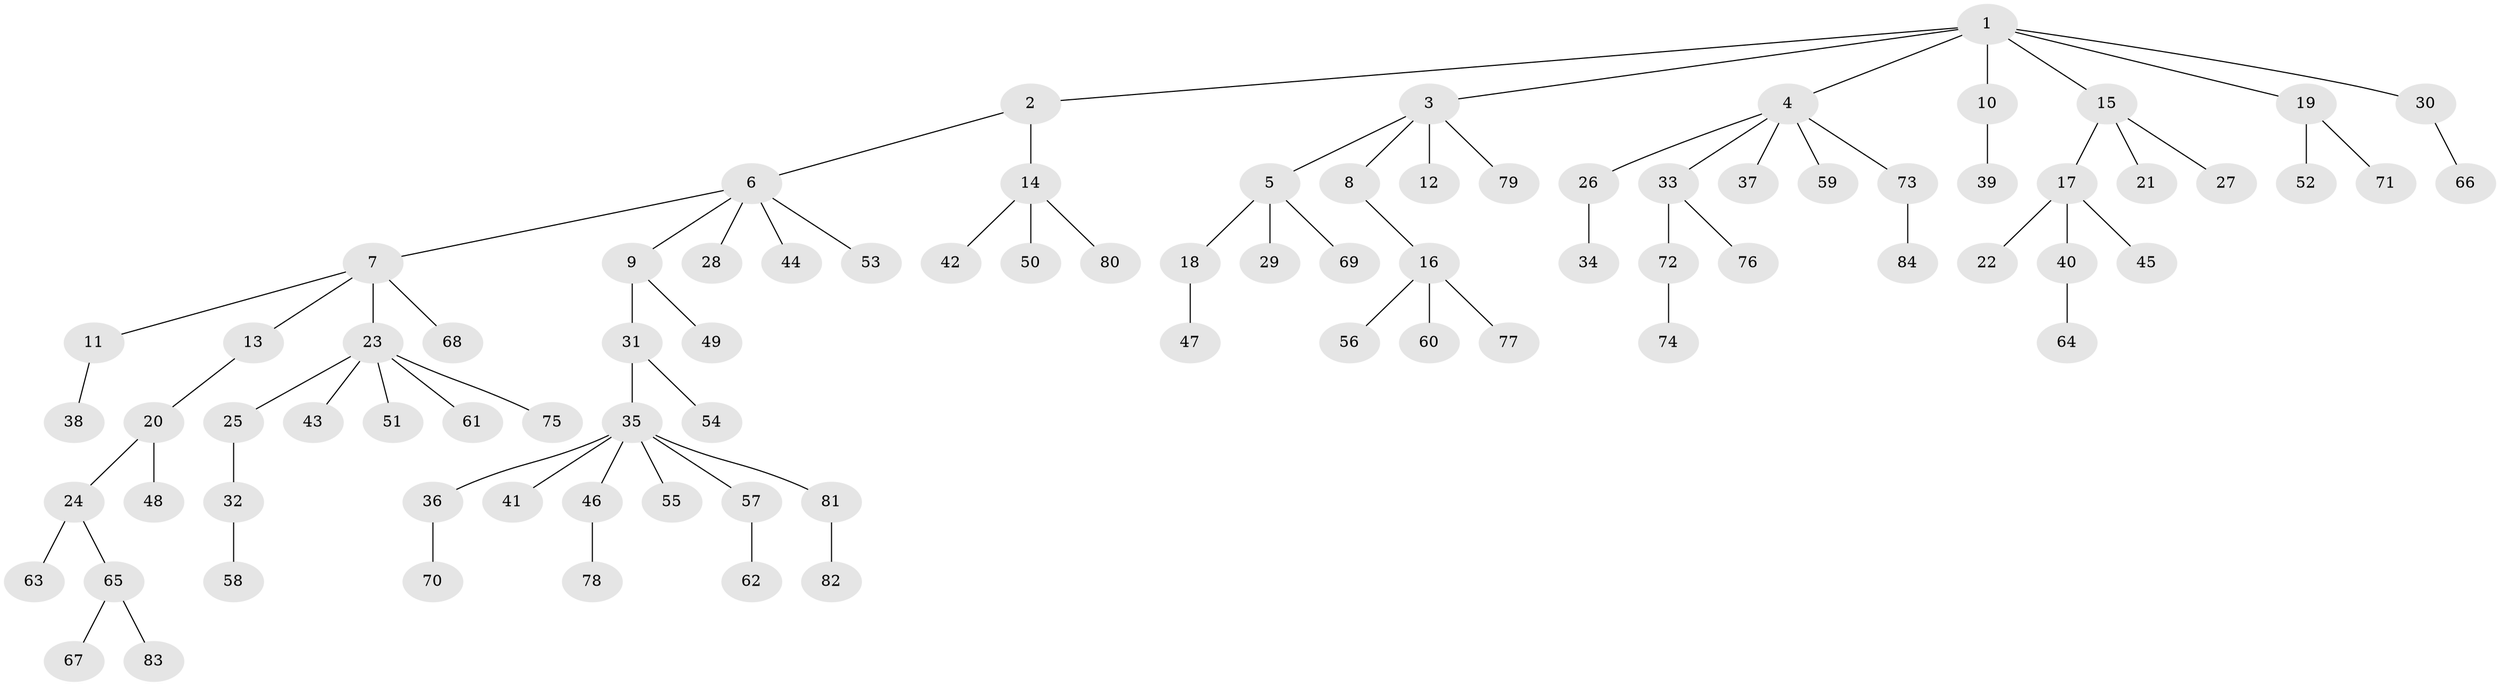 // coarse degree distribution, {7: 0.03508771929824561, 5: 0.07017543859649122, 4: 0.017543859649122806, 6: 0.017543859649122806, 3: 0.07017543859649122, 2: 0.19298245614035087, 1: 0.5964912280701754}
// Generated by graph-tools (version 1.1) at 2025/52/02/27/25 19:52:11]
// undirected, 84 vertices, 83 edges
graph export_dot {
graph [start="1"]
  node [color=gray90,style=filled];
  1;
  2;
  3;
  4;
  5;
  6;
  7;
  8;
  9;
  10;
  11;
  12;
  13;
  14;
  15;
  16;
  17;
  18;
  19;
  20;
  21;
  22;
  23;
  24;
  25;
  26;
  27;
  28;
  29;
  30;
  31;
  32;
  33;
  34;
  35;
  36;
  37;
  38;
  39;
  40;
  41;
  42;
  43;
  44;
  45;
  46;
  47;
  48;
  49;
  50;
  51;
  52;
  53;
  54;
  55;
  56;
  57;
  58;
  59;
  60;
  61;
  62;
  63;
  64;
  65;
  66;
  67;
  68;
  69;
  70;
  71;
  72;
  73;
  74;
  75;
  76;
  77;
  78;
  79;
  80;
  81;
  82;
  83;
  84;
  1 -- 2;
  1 -- 3;
  1 -- 4;
  1 -- 10;
  1 -- 15;
  1 -- 19;
  1 -- 30;
  2 -- 6;
  2 -- 14;
  3 -- 5;
  3 -- 8;
  3 -- 12;
  3 -- 79;
  4 -- 26;
  4 -- 33;
  4 -- 37;
  4 -- 59;
  4 -- 73;
  5 -- 18;
  5 -- 29;
  5 -- 69;
  6 -- 7;
  6 -- 9;
  6 -- 28;
  6 -- 44;
  6 -- 53;
  7 -- 11;
  7 -- 13;
  7 -- 23;
  7 -- 68;
  8 -- 16;
  9 -- 31;
  9 -- 49;
  10 -- 39;
  11 -- 38;
  13 -- 20;
  14 -- 42;
  14 -- 50;
  14 -- 80;
  15 -- 17;
  15 -- 21;
  15 -- 27;
  16 -- 56;
  16 -- 60;
  16 -- 77;
  17 -- 22;
  17 -- 40;
  17 -- 45;
  18 -- 47;
  19 -- 52;
  19 -- 71;
  20 -- 24;
  20 -- 48;
  23 -- 25;
  23 -- 43;
  23 -- 51;
  23 -- 61;
  23 -- 75;
  24 -- 63;
  24 -- 65;
  25 -- 32;
  26 -- 34;
  30 -- 66;
  31 -- 35;
  31 -- 54;
  32 -- 58;
  33 -- 72;
  33 -- 76;
  35 -- 36;
  35 -- 41;
  35 -- 46;
  35 -- 55;
  35 -- 57;
  35 -- 81;
  36 -- 70;
  40 -- 64;
  46 -- 78;
  57 -- 62;
  65 -- 67;
  65 -- 83;
  72 -- 74;
  73 -- 84;
  81 -- 82;
}
